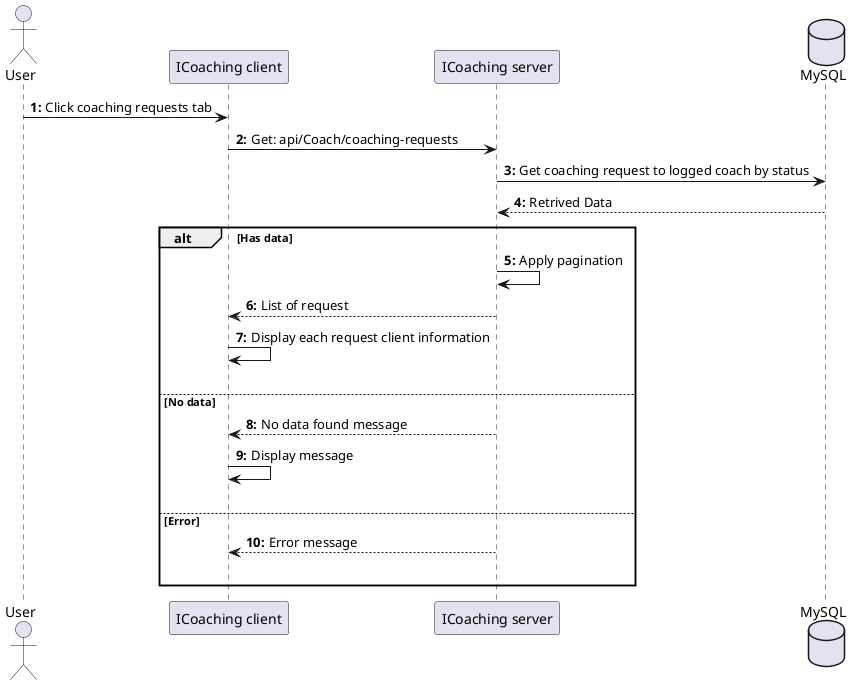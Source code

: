 @startuml ViewCoachingRequests

actor User as user
participant "ICoaching client" as client
participant "ICoaching server" as server 
database "MySQL" as db

autonumber "<b>0:"

user -> client : Click coaching requests tab
client -> server : Get: api/Coach/coaching-requests
server -> db : Get coaching request to logged coach by status
db --> server : Retrived Data

alt Has data
    server -> server : Apply pagination
    server --> client : List of request
    client -> client : Display each request client information
    |||

else No data
    server --> client : No data found message
    client -> client : Display message 
    |||

else Error
    server --> client : Error message
    |||
end 

@enduml
